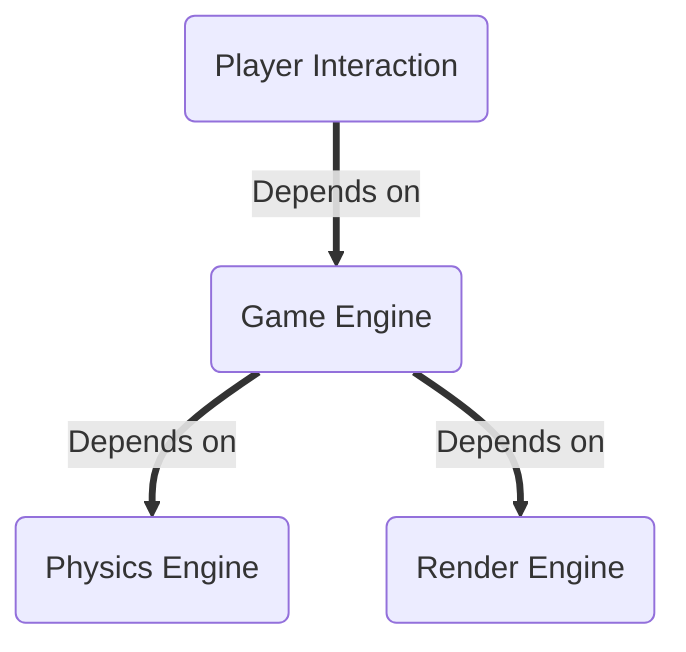 graph TD
A(Player Interaction) ==>|Depends on| B(Game Engine)
B ==>|Depends on| C(Physics Engine)
B ==>|Depends on| D(Render Engine)